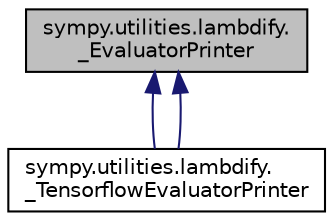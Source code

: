 digraph "sympy.utilities.lambdify._EvaluatorPrinter"
{
 // LATEX_PDF_SIZE
  edge [fontname="Helvetica",fontsize="10",labelfontname="Helvetica",labelfontsize="10"];
  node [fontname="Helvetica",fontsize="10",shape=record];
  Node1 [label="sympy.utilities.lambdify.\l_EvaluatorPrinter",height=0.2,width=0.4,color="black", fillcolor="grey75", style="filled", fontcolor="black",tooltip=" "];
  Node1 -> Node2 [dir="back",color="midnightblue",fontsize="10",style="solid",fontname="Helvetica"];
  Node2 [label="sympy.utilities.lambdify.\l_TensorflowEvaluatorPrinter",height=0.2,width=0.4,color="black", fillcolor="white", style="filled",URL="$classsympy_1_1utilities_1_1lambdify_1_1__TensorflowEvaluatorPrinter.html",tooltip=" "];
  Node1 -> Node2 [dir="back",color="midnightblue",fontsize="10",style="solid",fontname="Helvetica"];
}
